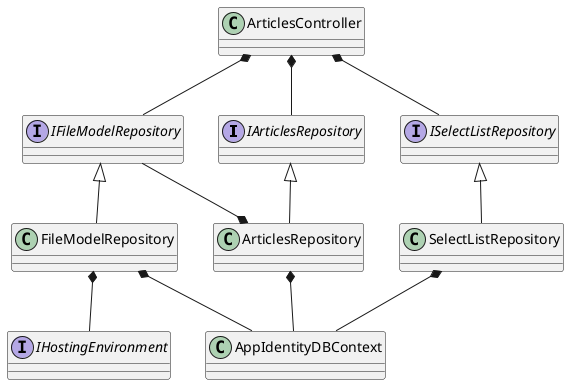 ﻿@startuml

together {
	interface IArticlesRepository
	interface IFileModelRepository
	interface ISelectListRepository  
}

interface IHostingEnvironment

ArticlesController *-- IArticlesRepository
IArticlesRepository <|-- ArticlesRepository
ArticlesRepository *-- AppIdentityDBContext
ArticlesRepository *-- IFileModelRepository

ArticlesController *-- ISelectListRepository
ISelectListRepository <|-- SelectListRepository
SelectListRepository *-- AppIdentityDBContext

ArticlesController *-- IFileModelRepository
IFileModelRepository <|-- FileModelRepository
FileModelRepository *-- AppIdentityDBContext
FileModelRepository *-- IHostingEnvironment

@enduml